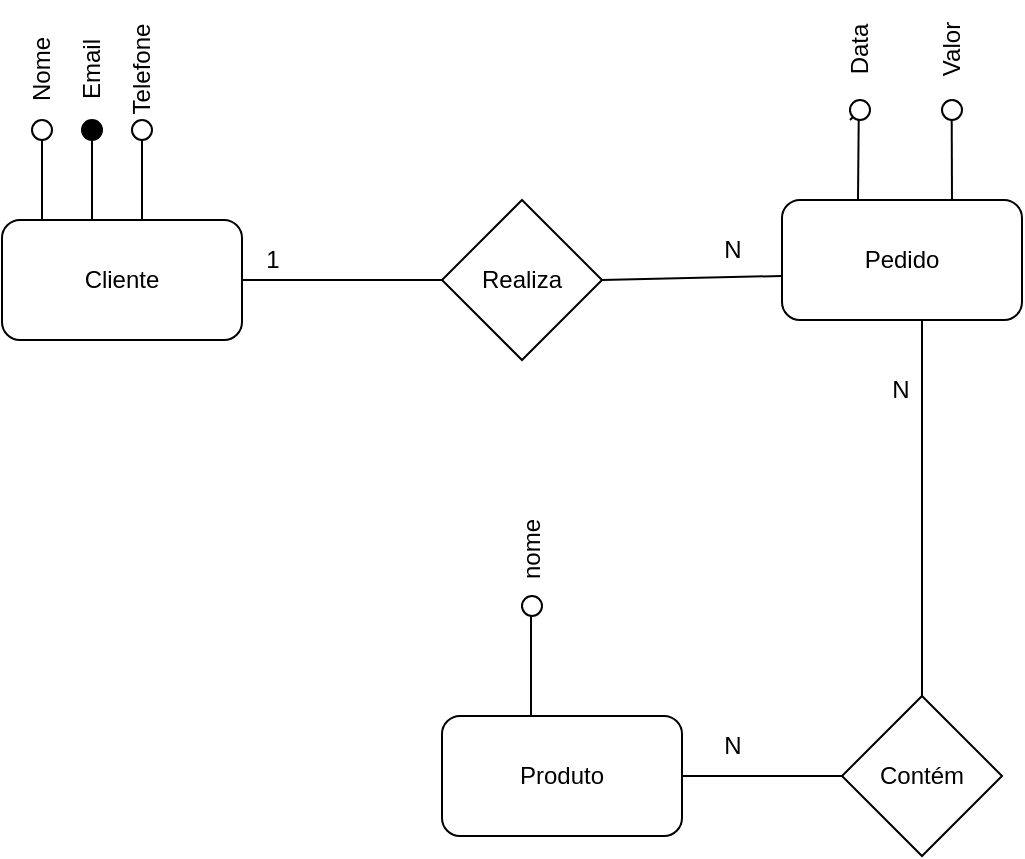 <mxfile version="24.5.5" type="device">
  <diagram name="Página-1" id="2Vtm3RRzekawBUZ3djkN">
    <mxGraphModel dx="1433" dy="788" grid="1" gridSize="10" guides="1" tooltips="1" connect="1" arrows="1" fold="1" page="1" pageScale="1" pageWidth="827" pageHeight="1169" math="0" shadow="0">
      <root>
        <mxCell id="0" />
        <mxCell id="1" parent="0" />
        <mxCell id="Ldm5HKHkYfVYGcOgO9pY-1" value="Cliente" style="rounded=1;whiteSpace=wrap;html=1;" vertex="1" parent="1">
          <mxGeometry x="130" y="140" width="120" height="60" as="geometry" />
        </mxCell>
        <mxCell id="Ldm5HKHkYfVYGcOgO9pY-2" value="Produto" style="rounded=1;whiteSpace=wrap;html=1;" vertex="1" parent="1">
          <mxGeometry x="350" y="388" width="120" height="60" as="geometry" />
        </mxCell>
        <mxCell id="Ldm5HKHkYfVYGcOgO9pY-3" value="Pedido" style="rounded=1;whiteSpace=wrap;html=1;" vertex="1" parent="1">
          <mxGeometry x="520" y="130" width="120" height="60" as="geometry" />
        </mxCell>
        <mxCell id="Ldm5HKHkYfVYGcOgO9pY-6" value="" style="endArrow=none;html=1;rounded=0;" edge="1" parent="1">
          <mxGeometry width="50" height="50" relative="1" as="geometry">
            <mxPoint x="394.5" y="388" as="sourcePoint" />
            <mxPoint x="394.5" y="338" as="targetPoint" />
          </mxGeometry>
        </mxCell>
        <mxCell id="Ldm5HKHkYfVYGcOgO9pY-7" value="" style="endArrow=none;html=1;rounded=0;" edge="1" parent="1">
          <mxGeometry width="50" height="50" relative="1" as="geometry">
            <mxPoint x="150" y="140" as="sourcePoint" />
            <mxPoint x="150" y="100" as="targetPoint" />
          </mxGeometry>
        </mxCell>
        <mxCell id="Ldm5HKHkYfVYGcOgO9pY-9" value="" style="ellipse;whiteSpace=wrap;html=1;aspect=fixed;" vertex="1" parent="1">
          <mxGeometry x="145" y="90" width="10" height="10" as="geometry" />
        </mxCell>
        <mxCell id="Ldm5HKHkYfVYGcOgO9pY-10" value="Nome" style="text;html=1;align=center;verticalAlign=middle;resizable=0;points=[];autosize=1;strokeColor=none;fillColor=none;rotation=-90;" vertex="1" parent="1">
          <mxGeometry x="120" y="50" width="60" height="30" as="geometry" />
        </mxCell>
        <mxCell id="Ldm5HKHkYfVYGcOgO9pY-12" value="" style="endArrow=none;html=1;rounded=0;" edge="1" parent="1">
          <mxGeometry width="50" height="50" relative="1" as="geometry">
            <mxPoint x="175" y="140" as="sourcePoint" />
            <mxPoint x="175" y="100" as="targetPoint" />
          </mxGeometry>
        </mxCell>
        <mxCell id="Ldm5HKHkYfVYGcOgO9pY-13" value="Email" style="text;html=1;align=center;verticalAlign=middle;resizable=0;points=[];autosize=1;strokeColor=none;fillColor=none;rotation=-90;" vertex="1" parent="1">
          <mxGeometry x="150" y="50" width="50" height="30" as="geometry" />
        </mxCell>
        <mxCell id="Ldm5HKHkYfVYGcOgO9pY-14" value="" style="endArrow=none;html=1;rounded=0;" edge="1" parent="1">
          <mxGeometry width="50" height="50" relative="1" as="geometry">
            <mxPoint x="200" y="140" as="sourcePoint" />
            <mxPoint x="200" y="100" as="targetPoint" />
          </mxGeometry>
        </mxCell>
        <mxCell id="Ldm5HKHkYfVYGcOgO9pY-15" value="Telefone" style="text;html=1;align=center;verticalAlign=middle;resizable=0;points=[];autosize=1;strokeColor=none;fillColor=none;rotation=-90;" vertex="1" parent="1">
          <mxGeometry x="165" y="50" width="70" height="30" as="geometry" />
        </mxCell>
        <mxCell id="Ldm5HKHkYfVYGcOgO9pY-17" value="Data" style="text;html=1;align=center;verticalAlign=middle;resizable=0;points=[];autosize=1;strokeColor=none;fillColor=none;rotation=-90;" vertex="1" parent="1">
          <mxGeometry x="534" y="40" width="50" height="30" as="geometry" />
        </mxCell>
        <mxCell id="Ldm5HKHkYfVYGcOgO9pY-19" value="" style="ellipse;whiteSpace=wrap;html=1;aspect=fixed;fillColor=#000000;" vertex="1" parent="1">
          <mxGeometry x="170" y="90" width="10" height="10" as="geometry" />
        </mxCell>
        <mxCell id="Ldm5HKHkYfVYGcOgO9pY-20" value="" style="ellipse;whiteSpace=wrap;html=1;aspect=fixed;" vertex="1" parent="1">
          <mxGeometry x="195" y="90" width="10" height="10" as="geometry" />
        </mxCell>
        <mxCell id="Ldm5HKHkYfVYGcOgO9pY-31" value="" style="endArrow=none;html=1;rounded=0;" edge="1" parent="1" source="Ldm5HKHkYfVYGcOgO9pY-21">
          <mxGeometry width="50" height="50" relative="1" as="geometry">
            <mxPoint x="554" y="130" as="sourcePoint" />
            <mxPoint x="554" y="90" as="targetPoint" />
          </mxGeometry>
        </mxCell>
        <mxCell id="Ldm5HKHkYfVYGcOgO9pY-32" value="" style="endArrow=none;html=1;rounded=0;" edge="1" parent="1">
          <mxGeometry width="50" height="50" relative="1" as="geometry">
            <mxPoint x="558" y="130" as="sourcePoint" />
            <mxPoint x="558.356" y="89.987" as="targetPoint" />
          </mxGeometry>
        </mxCell>
        <mxCell id="Ldm5HKHkYfVYGcOgO9pY-21" value="" style="ellipse;whiteSpace=wrap;html=1;aspect=fixed;" vertex="1" parent="1">
          <mxGeometry x="554" y="80" width="10" height="10" as="geometry" />
        </mxCell>
        <mxCell id="Ldm5HKHkYfVYGcOgO9pY-33" value="" style="endArrow=none;html=1;rounded=0;" edge="1" parent="1">
          <mxGeometry width="50" height="50" relative="1" as="geometry">
            <mxPoint x="605" y="130" as="sourcePoint" />
            <mxPoint x="604.856" y="89.997" as="targetPoint" />
          </mxGeometry>
        </mxCell>
        <mxCell id="Ldm5HKHkYfVYGcOgO9pY-34" value="" style="ellipse;whiteSpace=wrap;html=1;aspect=fixed;" vertex="1" parent="1">
          <mxGeometry x="600" y="80" width="10" height="10" as="geometry" />
        </mxCell>
        <mxCell id="Ldm5HKHkYfVYGcOgO9pY-35" value="Valor" style="text;html=1;align=center;verticalAlign=middle;resizable=0;points=[];autosize=1;strokeColor=none;fillColor=none;rotation=-90;" vertex="1" parent="1">
          <mxGeometry x="580" y="40" width="50" height="30" as="geometry" />
        </mxCell>
        <mxCell id="Ldm5HKHkYfVYGcOgO9pY-36" value="nome" style="text;html=1;align=center;verticalAlign=middle;resizable=0;points=[];autosize=1;strokeColor=none;fillColor=none;rotation=-90;" vertex="1" parent="1">
          <mxGeometry x="370" y="290" width="50" height="30" as="geometry" />
        </mxCell>
        <mxCell id="Ldm5HKHkYfVYGcOgO9pY-37" value="" style="ellipse;whiteSpace=wrap;html=1;aspect=fixed;" vertex="1" parent="1">
          <mxGeometry x="390" y="328" width="10" height="10" as="geometry" />
        </mxCell>
        <mxCell id="Ldm5HKHkYfVYGcOgO9pY-39" value="Realiza" style="rhombus;whiteSpace=wrap;html=1;" vertex="1" parent="1">
          <mxGeometry x="350" y="130" width="80" height="80" as="geometry" />
        </mxCell>
        <mxCell id="Ldm5HKHkYfVYGcOgO9pY-40" value="" style="endArrow=none;html=1;rounded=0;entryX=0;entryY=0.5;entryDx=0;entryDy=0;exitX=1;exitY=0.5;exitDx=0;exitDy=0;" edge="1" parent="1" source="Ldm5HKHkYfVYGcOgO9pY-1" target="Ldm5HKHkYfVYGcOgO9pY-39">
          <mxGeometry width="50" height="50" relative="1" as="geometry">
            <mxPoint x="250" y="180" as="sourcePoint" />
            <mxPoint x="300" y="130" as="targetPoint" />
          </mxGeometry>
        </mxCell>
        <mxCell id="Ldm5HKHkYfVYGcOgO9pY-41" value="" style="endArrow=none;html=1;rounded=0;entryX=0;entryY=0.633;entryDx=0;entryDy=0;entryPerimeter=0;" edge="1" parent="1" target="Ldm5HKHkYfVYGcOgO9pY-3">
          <mxGeometry width="50" height="50" relative="1" as="geometry">
            <mxPoint x="430" y="170" as="sourcePoint" />
            <mxPoint x="480" y="120" as="targetPoint" />
          </mxGeometry>
        </mxCell>
        <mxCell id="Ldm5HKHkYfVYGcOgO9pY-42" value="Contém" style="rhombus;whiteSpace=wrap;html=1;" vertex="1" parent="1">
          <mxGeometry x="550" y="378" width="80" height="80" as="geometry" />
        </mxCell>
        <mxCell id="Ldm5HKHkYfVYGcOgO9pY-43" value="" style="endArrow=none;html=1;rounded=0;" edge="1" parent="1" source="Ldm5HKHkYfVYGcOgO9pY-42">
          <mxGeometry width="50" height="50" relative="1" as="geometry">
            <mxPoint x="600" y="370" as="sourcePoint" />
            <mxPoint x="590" y="190" as="targetPoint" />
          </mxGeometry>
        </mxCell>
        <mxCell id="Ldm5HKHkYfVYGcOgO9pY-44" value="" style="endArrow=none;html=1;rounded=0;exitX=1;exitY=0.5;exitDx=0;exitDy=0;entryX=0;entryY=0.5;entryDx=0;entryDy=0;" edge="1" parent="1" source="Ldm5HKHkYfVYGcOgO9pY-2" target="Ldm5HKHkYfVYGcOgO9pY-42">
          <mxGeometry width="50" height="50" relative="1" as="geometry">
            <mxPoint x="390" y="310" as="sourcePoint" />
            <mxPoint x="440" y="260" as="targetPoint" />
            <Array as="points" />
          </mxGeometry>
        </mxCell>
        <mxCell id="Ldm5HKHkYfVYGcOgO9pY-45" value="N" style="text;html=1;align=center;verticalAlign=middle;resizable=0;points=[];autosize=1;strokeColor=none;fillColor=none;" vertex="1" parent="1">
          <mxGeometry x="564" y="210" width="30" height="30" as="geometry" />
        </mxCell>
        <mxCell id="Ldm5HKHkYfVYGcOgO9pY-46" value="N" style="text;html=1;align=center;verticalAlign=middle;resizable=0;points=[];autosize=1;strokeColor=none;fillColor=none;" vertex="1" parent="1">
          <mxGeometry x="480" y="388" width="30" height="30" as="geometry" />
        </mxCell>
        <mxCell id="Ldm5HKHkYfVYGcOgO9pY-47" value="N" style="text;html=1;align=center;verticalAlign=middle;resizable=0;points=[];autosize=1;strokeColor=none;fillColor=none;" vertex="1" parent="1">
          <mxGeometry x="480" y="140" width="30" height="30" as="geometry" />
        </mxCell>
        <mxCell id="Ldm5HKHkYfVYGcOgO9pY-48" value="1" style="text;html=1;align=center;verticalAlign=middle;resizable=0;points=[];autosize=1;strokeColor=none;fillColor=none;" vertex="1" parent="1">
          <mxGeometry x="250" y="145" width="30" height="30" as="geometry" />
        </mxCell>
      </root>
    </mxGraphModel>
  </diagram>
</mxfile>

